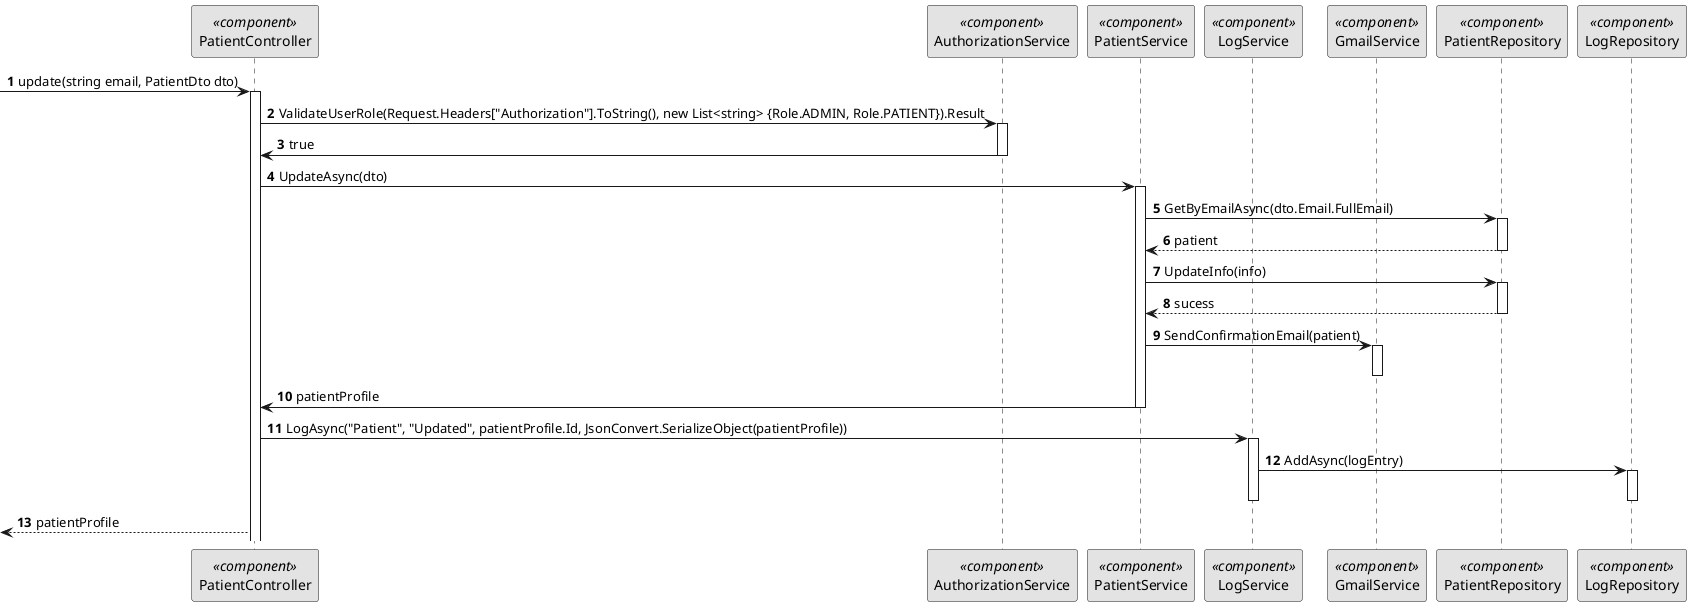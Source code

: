 @startuml 5.1.4
skinparam monochrome true
skinparam packageStyle rectangle
skinparam shadowing false

autonumber

participant "PatientController" as CTRL <<component>>
participant "AuthorizationService" as ASERV <<component>>
participant "PatientService" as SERV <<component>>
participant "LogService" as LSERV <<component>>
participant "GmailService" as GSERV <<component>>
participant "PatientRepository" as REPO <<component>>
participant "LogRepository" as LREPO <<component>>





 -> CTRL: update(string email, PatientDto dto)
activate CTRL
CTRL -> ASERV: ValidateUserRole(Request.Headers["Authorization"].ToString(), new List<string> {Role.ADMIN, Role.PATIENT}).Result
activate ASERV
ASERV -> CTRL : true
deactivate ASERV
CTRL -> SERV: UpdateAsync(dto)
activate SERV
SERV -> REPO: GetByEmailAsync(dto.Email.FullEmail)
activate REPO
REPO --> SERV: patient
deactivate REPO
SERV -> REPO: UpdateInfo(info)
activate REPO
REPO --> SERV: sucess
deactivate REPO

SERV -> GSERV: SendConfirmationEmail(patient)
activate GSERV
deactivate GSERV
SERV-> CTRL : patientProfile
deactivate SERV
CTRL -> LSERV: LogAsync("Patient", "Updated", patientProfile.Id, JsonConvert.SerializeObject(patientProfile))
activate LSERV
LSERV -> LREPO : AddAsync(logEntry)
activate LREPO
deactivate LREPO
deactivate LSERV
deactivate SERV
<-- CTRL  : patientProfile



@enduml